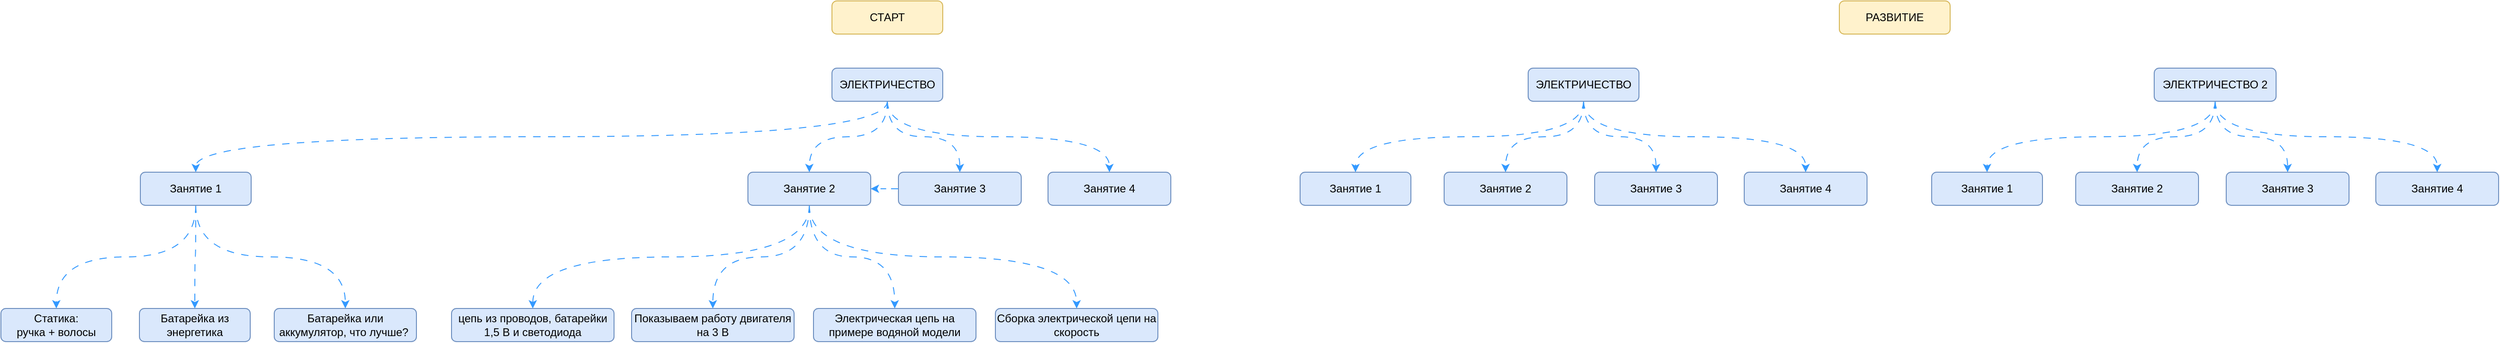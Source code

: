 <mxfile version="22.1.11" type="github">
  <diagram name="Electricity" id="IWsAiTm0D_rk45sIsOZR">
    <mxGraphModel dx="3287" dy="-269" grid="0" gridSize="10" guides="1" tooltips="1" connect="1" arrows="1" fold="1" page="0" pageScale="1" pageWidth="827" pageHeight="1169" math="0" shadow="0">
      <root>
        <mxCell id="0" />
        <mxCell id="1" parent="0" />
        <mxCell id="cbDr0bFarPZ5LBcyghME-1" value="СТАРТ" style="rounded=1;whiteSpace=wrap;html=1;fillColor=#fff2cc;strokeColor=#d6b656;" vertex="1" parent="1">
          <mxGeometry x="-525" y="1547" width="120" height="36" as="geometry" />
        </mxCell>
        <mxCell id="cbDr0bFarPZ5LBcyghME-7" style="edgeStyle=orthogonalEdgeStyle;rounded=0;orthogonalLoop=1;jettySize=auto;html=1;entryX=0.5;entryY=0;entryDx=0;entryDy=0;curved=1;dashed=1;dashPattern=8 8;strokeColor=#3399FF;exitX=0.5;exitY=1;exitDx=0;exitDy=0;" edge="1" parent="1" source="cbDr0bFarPZ5LBcyghME-2" target="cbDr0bFarPZ5LBcyghME-3">
          <mxGeometry relative="1" as="geometry" />
        </mxCell>
        <mxCell id="cbDr0bFarPZ5LBcyghME-8" style="edgeStyle=orthogonalEdgeStyle;shape=connector;curved=1;rounded=0;orthogonalLoop=1;jettySize=auto;html=1;entryX=0.5;entryY=0;entryDx=0;entryDy=0;dashed=1;dashPattern=8 8;labelBackgroundColor=default;strokeColor=#3399FF;align=center;verticalAlign=middle;fontFamily=Helvetica;fontSize=11;fontColor=default;endArrow=classic;" edge="1" parent="1" source="cbDr0bFarPZ5LBcyghME-2" target="cbDr0bFarPZ5LBcyghME-4">
          <mxGeometry relative="1" as="geometry" />
        </mxCell>
        <mxCell id="cbDr0bFarPZ5LBcyghME-9" style="edgeStyle=orthogonalEdgeStyle;shape=connector;curved=1;rounded=0;orthogonalLoop=1;jettySize=auto;html=1;entryX=0.5;entryY=0;entryDx=0;entryDy=0;dashed=1;dashPattern=8 8;labelBackgroundColor=default;strokeColor=#3399FF;align=center;verticalAlign=middle;fontFamily=Helvetica;fontSize=11;fontColor=default;endArrow=classic;" edge="1" parent="1" source="cbDr0bFarPZ5LBcyghME-2" target="cbDr0bFarPZ5LBcyghME-5">
          <mxGeometry relative="1" as="geometry" />
        </mxCell>
        <mxCell id="cbDr0bFarPZ5LBcyghME-10" style="edgeStyle=orthogonalEdgeStyle;shape=connector;curved=1;rounded=0;orthogonalLoop=1;jettySize=auto;html=1;entryX=0.5;entryY=0;entryDx=0;entryDy=0;dashed=1;dashPattern=8 8;labelBackgroundColor=default;strokeColor=#3399FF;align=center;verticalAlign=middle;fontFamily=Helvetica;fontSize=11;fontColor=default;endArrow=classic;exitX=0.5;exitY=1;exitDx=0;exitDy=0;" edge="1" parent="1" source="cbDr0bFarPZ5LBcyghME-2" target="cbDr0bFarPZ5LBcyghME-6">
          <mxGeometry relative="1" as="geometry" />
        </mxCell>
        <mxCell id="cbDr0bFarPZ5LBcyghME-2" value="ЭЛЕКТРИЧЕСТВО" style="rounded=1;whiteSpace=wrap;html=1;fillColor=#dae8fc;strokeColor=#6c8ebf;" vertex="1" parent="1">
          <mxGeometry x="-525" y="1620" width="120" height="36" as="geometry" />
        </mxCell>
        <mxCell id="cbDr0bFarPZ5LBcyghME-40" style="edgeStyle=orthogonalEdgeStyle;shape=connector;curved=1;rounded=0;orthogonalLoop=1;jettySize=auto;html=1;entryX=0.5;entryY=0;entryDx=0;entryDy=0;dashed=1;dashPattern=8 8;labelBackgroundColor=default;strokeColor=#3399FF;align=center;verticalAlign=middle;fontFamily=Helvetica;fontSize=11;fontColor=default;endArrow=classic;exitX=0.5;exitY=1;exitDx=0;exitDy=0;" edge="1" parent="1" source="cbDr0bFarPZ5LBcyghME-3" target="cbDr0bFarPZ5LBcyghME-39">
          <mxGeometry relative="1" as="geometry" />
        </mxCell>
        <mxCell id="cbDr0bFarPZ5LBcyghME-42" style="edgeStyle=orthogonalEdgeStyle;shape=connector;curved=1;rounded=0;orthogonalLoop=1;jettySize=auto;html=1;entryX=0.5;entryY=0;entryDx=0;entryDy=0;dashed=1;dashPattern=8 8;labelBackgroundColor=default;strokeColor=#3399FF;align=center;verticalAlign=middle;fontFamily=Helvetica;fontSize=11;fontColor=default;endArrow=classic;" edge="1" parent="1" source="cbDr0bFarPZ5LBcyghME-3" target="cbDr0bFarPZ5LBcyghME-41">
          <mxGeometry relative="1" as="geometry" />
        </mxCell>
        <mxCell id="cbDr0bFarPZ5LBcyghME-44" style="edgeStyle=orthogonalEdgeStyle;shape=connector;curved=1;rounded=0;orthogonalLoop=1;jettySize=auto;html=1;entryX=0.5;entryY=0;entryDx=0;entryDy=0;dashed=1;dashPattern=8 8;labelBackgroundColor=default;strokeColor=#3399FF;align=center;verticalAlign=middle;fontFamily=Helvetica;fontSize=11;fontColor=default;endArrow=classic;exitX=0.5;exitY=1;exitDx=0;exitDy=0;" edge="1" parent="1" source="cbDr0bFarPZ5LBcyghME-3" target="cbDr0bFarPZ5LBcyghME-43">
          <mxGeometry relative="1" as="geometry" />
        </mxCell>
        <mxCell id="cbDr0bFarPZ5LBcyghME-3" value="Занятие 1" style="rounded=1;whiteSpace=wrap;html=1;fillColor=#dae8fc;strokeColor=#6c8ebf;" vertex="1" parent="1">
          <mxGeometry x="-1274" y="1733" width="120" height="36" as="geometry" />
        </mxCell>
        <mxCell id="cbDr0bFarPZ5LBcyghME-46" style="edgeStyle=orthogonalEdgeStyle;shape=connector;curved=1;rounded=0;orthogonalLoop=1;jettySize=auto;html=1;entryX=0.5;entryY=0;entryDx=0;entryDy=0;dashed=1;dashPattern=8 8;labelBackgroundColor=default;strokeColor=#3399FF;align=center;verticalAlign=middle;fontFamily=Helvetica;fontSize=11;fontColor=default;endArrow=classic;exitX=0.5;exitY=1;exitDx=0;exitDy=0;" edge="1" parent="1" source="cbDr0bFarPZ5LBcyghME-4" target="cbDr0bFarPZ5LBcyghME-45">
          <mxGeometry relative="1" as="geometry" />
        </mxCell>
        <mxCell id="cbDr0bFarPZ5LBcyghME-50" style="edgeStyle=orthogonalEdgeStyle;shape=connector;curved=1;rounded=0;orthogonalLoop=1;jettySize=auto;html=1;entryX=0.5;entryY=0;entryDx=0;entryDy=0;dashed=1;dashPattern=8 8;labelBackgroundColor=default;strokeColor=#3399FF;align=center;verticalAlign=middle;fontFamily=Helvetica;fontSize=11;fontColor=default;endArrow=classic;" edge="1" parent="1" source="cbDr0bFarPZ5LBcyghME-4" target="cbDr0bFarPZ5LBcyghME-47">
          <mxGeometry relative="1" as="geometry" />
        </mxCell>
        <mxCell id="cbDr0bFarPZ5LBcyghME-51" style="edgeStyle=orthogonalEdgeStyle;shape=connector;curved=1;rounded=0;orthogonalLoop=1;jettySize=auto;html=1;entryX=0.5;entryY=0;entryDx=0;entryDy=0;dashed=1;dashPattern=8 8;labelBackgroundColor=default;strokeColor=#3399FF;align=center;verticalAlign=middle;fontFamily=Helvetica;fontSize=11;fontColor=default;endArrow=classic;" edge="1" parent="1" source="cbDr0bFarPZ5LBcyghME-4" target="cbDr0bFarPZ5LBcyghME-48">
          <mxGeometry relative="1" as="geometry" />
        </mxCell>
        <mxCell id="cbDr0bFarPZ5LBcyghME-52" style="edgeStyle=orthogonalEdgeStyle;shape=connector;curved=1;rounded=0;orthogonalLoop=1;jettySize=auto;html=1;entryX=0.5;entryY=0;entryDx=0;entryDy=0;dashed=1;dashPattern=8 8;labelBackgroundColor=default;strokeColor=#3399FF;align=center;verticalAlign=middle;fontFamily=Helvetica;fontSize=11;fontColor=default;endArrow=classic;exitX=0.5;exitY=1;exitDx=0;exitDy=0;" edge="1" parent="1" source="cbDr0bFarPZ5LBcyghME-4" target="cbDr0bFarPZ5LBcyghME-49">
          <mxGeometry relative="1" as="geometry" />
        </mxCell>
        <mxCell id="cbDr0bFarPZ5LBcyghME-4" value="Занятие 2" style="rounded=1;whiteSpace=wrap;html=1;fillColor=#dae8fc;strokeColor=#6c8ebf;" vertex="1" parent="1">
          <mxGeometry x="-616" y="1733" width="133" height="36" as="geometry" />
        </mxCell>
        <mxCell id="cbDr0bFarPZ5LBcyghME-53" value="" style="edgeStyle=orthogonalEdgeStyle;shape=connector;curved=1;rounded=0;orthogonalLoop=1;jettySize=auto;html=1;dashed=1;dashPattern=8 8;labelBackgroundColor=default;strokeColor=#3399FF;align=center;verticalAlign=middle;fontFamily=Helvetica;fontSize=11;fontColor=default;endArrow=classic;" edge="1" parent="1" source="cbDr0bFarPZ5LBcyghME-5" target="cbDr0bFarPZ5LBcyghME-4">
          <mxGeometry relative="1" as="geometry" />
        </mxCell>
        <mxCell id="cbDr0bFarPZ5LBcyghME-5" value="Занятие 3" style="rounded=1;whiteSpace=wrap;html=1;fillColor=#dae8fc;strokeColor=#6c8ebf;" vertex="1" parent="1">
          <mxGeometry x="-453" y="1733" width="133" height="36" as="geometry" />
        </mxCell>
        <mxCell id="cbDr0bFarPZ5LBcyghME-6" value="Занятие 4" style="rounded=1;whiteSpace=wrap;html=1;fillColor=#dae8fc;strokeColor=#6c8ebf;" vertex="1" parent="1">
          <mxGeometry x="-291" y="1733" width="133" height="36" as="geometry" />
        </mxCell>
        <mxCell id="cbDr0bFarPZ5LBcyghME-11" value="РАЗВИТИЕ" style="rounded=1;whiteSpace=wrap;html=1;fillColor=#fff2cc;strokeColor=#d6b656;" vertex="1" parent="1">
          <mxGeometry x="566" y="1547" width="120" height="36" as="geometry" />
        </mxCell>
        <mxCell id="cbDr0bFarPZ5LBcyghME-12" style="edgeStyle=orthogonalEdgeStyle;rounded=0;orthogonalLoop=1;jettySize=auto;html=1;entryX=0.5;entryY=0;entryDx=0;entryDy=0;curved=1;dashed=1;dashPattern=8 8;strokeColor=#3399FF;exitX=0.5;exitY=1;exitDx=0;exitDy=0;" edge="1" parent="1" source="cbDr0bFarPZ5LBcyghME-16" target="cbDr0bFarPZ5LBcyghME-17">
          <mxGeometry relative="1" as="geometry" />
        </mxCell>
        <mxCell id="cbDr0bFarPZ5LBcyghME-13" style="edgeStyle=orthogonalEdgeStyle;shape=connector;curved=1;rounded=0;orthogonalLoop=1;jettySize=auto;html=1;entryX=0.5;entryY=0;entryDx=0;entryDy=0;dashed=1;dashPattern=8 8;labelBackgroundColor=default;strokeColor=#3399FF;align=center;verticalAlign=middle;fontFamily=Helvetica;fontSize=11;fontColor=default;endArrow=classic;" edge="1" parent="1" source="cbDr0bFarPZ5LBcyghME-16" target="cbDr0bFarPZ5LBcyghME-18">
          <mxGeometry relative="1" as="geometry" />
        </mxCell>
        <mxCell id="cbDr0bFarPZ5LBcyghME-14" style="edgeStyle=orthogonalEdgeStyle;shape=connector;curved=1;rounded=0;orthogonalLoop=1;jettySize=auto;html=1;entryX=0.5;entryY=0;entryDx=0;entryDy=0;dashed=1;dashPattern=8 8;labelBackgroundColor=default;strokeColor=#3399FF;align=center;verticalAlign=middle;fontFamily=Helvetica;fontSize=11;fontColor=default;endArrow=classic;" edge="1" parent="1" source="cbDr0bFarPZ5LBcyghME-16" target="cbDr0bFarPZ5LBcyghME-19">
          <mxGeometry relative="1" as="geometry" />
        </mxCell>
        <mxCell id="cbDr0bFarPZ5LBcyghME-15" style="edgeStyle=orthogonalEdgeStyle;shape=connector;curved=1;rounded=0;orthogonalLoop=1;jettySize=auto;html=1;entryX=0.5;entryY=0;entryDx=0;entryDy=0;dashed=1;dashPattern=8 8;labelBackgroundColor=default;strokeColor=#3399FF;align=center;verticalAlign=middle;fontFamily=Helvetica;fontSize=11;fontColor=default;endArrow=classic;exitX=0.5;exitY=1;exitDx=0;exitDy=0;" edge="1" parent="1" source="cbDr0bFarPZ5LBcyghME-16" target="cbDr0bFarPZ5LBcyghME-20">
          <mxGeometry relative="1" as="geometry" />
        </mxCell>
        <mxCell id="cbDr0bFarPZ5LBcyghME-16" value="ЭЛЕКТРИЧЕСТВО" style="rounded=1;whiteSpace=wrap;html=1;fillColor=#dae8fc;strokeColor=#6c8ebf;" vertex="1" parent="1">
          <mxGeometry x="229" y="1620" width="120" height="36" as="geometry" />
        </mxCell>
        <mxCell id="cbDr0bFarPZ5LBcyghME-17" value="Занятие 1" style="rounded=1;whiteSpace=wrap;html=1;fillColor=#dae8fc;strokeColor=#6c8ebf;" vertex="1" parent="1">
          <mxGeometry x="-18" y="1733" width="120" height="36" as="geometry" />
        </mxCell>
        <mxCell id="cbDr0bFarPZ5LBcyghME-18" value="Занятие 2" style="rounded=1;whiteSpace=wrap;html=1;fillColor=#dae8fc;strokeColor=#6c8ebf;" vertex="1" parent="1">
          <mxGeometry x="138" y="1733" width="133" height="36" as="geometry" />
        </mxCell>
        <mxCell id="cbDr0bFarPZ5LBcyghME-19" value="Занятие 3" style="rounded=1;whiteSpace=wrap;html=1;fillColor=#dae8fc;strokeColor=#6c8ebf;" vertex="1" parent="1">
          <mxGeometry x="301" y="1733" width="133" height="36" as="geometry" />
        </mxCell>
        <mxCell id="cbDr0bFarPZ5LBcyghME-20" value="Занятие 4" style="rounded=1;whiteSpace=wrap;html=1;fillColor=#dae8fc;strokeColor=#6c8ebf;" vertex="1" parent="1">
          <mxGeometry x="463" y="1733" width="133" height="36" as="geometry" />
        </mxCell>
        <mxCell id="cbDr0bFarPZ5LBcyghME-30" style="edgeStyle=orthogonalEdgeStyle;rounded=0;orthogonalLoop=1;jettySize=auto;html=1;entryX=0.5;entryY=0;entryDx=0;entryDy=0;curved=1;dashed=1;dashPattern=8 8;strokeColor=#3399FF;exitX=0.5;exitY=1;exitDx=0;exitDy=0;" edge="1" parent="1" source="cbDr0bFarPZ5LBcyghME-34" target="cbDr0bFarPZ5LBcyghME-35">
          <mxGeometry relative="1" as="geometry" />
        </mxCell>
        <mxCell id="cbDr0bFarPZ5LBcyghME-31" style="edgeStyle=orthogonalEdgeStyle;shape=connector;curved=1;rounded=0;orthogonalLoop=1;jettySize=auto;html=1;entryX=0.5;entryY=0;entryDx=0;entryDy=0;dashed=1;dashPattern=8 8;labelBackgroundColor=default;strokeColor=#3399FF;align=center;verticalAlign=middle;fontFamily=Helvetica;fontSize=11;fontColor=default;endArrow=classic;" edge="1" parent="1" source="cbDr0bFarPZ5LBcyghME-34" target="cbDr0bFarPZ5LBcyghME-36">
          <mxGeometry relative="1" as="geometry" />
        </mxCell>
        <mxCell id="cbDr0bFarPZ5LBcyghME-32" style="edgeStyle=orthogonalEdgeStyle;shape=connector;curved=1;rounded=0;orthogonalLoop=1;jettySize=auto;html=1;entryX=0.5;entryY=0;entryDx=0;entryDy=0;dashed=1;dashPattern=8 8;labelBackgroundColor=default;strokeColor=#3399FF;align=center;verticalAlign=middle;fontFamily=Helvetica;fontSize=11;fontColor=default;endArrow=classic;" edge="1" parent="1" source="cbDr0bFarPZ5LBcyghME-34" target="cbDr0bFarPZ5LBcyghME-37">
          <mxGeometry relative="1" as="geometry" />
        </mxCell>
        <mxCell id="cbDr0bFarPZ5LBcyghME-33" style="edgeStyle=orthogonalEdgeStyle;shape=connector;curved=1;rounded=0;orthogonalLoop=1;jettySize=auto;html=1;entryX=0.5;entryY=0;entryDx=0;entryDy=0;dashed=1;dashPattern=8 8;labelBackgroundColor=default;strokeColor=#3399FF;align=center;verticalAlign=middle;fontFamily=Helvetica;fontSize=11;fontColor=default;endArrow=classic;exitX=0.5;exitY=1;exitDx=0;exitDy=0;" edge="1" parent="1" source="cbDr0bFarPZ5LBcyghME-34" target="cbDr0bFarPZ5LBcyghME-38">
          <mxGeometry relative="1" as="geometry" />
        </mxCell>
        <mxCell id="cbDr0bFarPZ5LBcyghME-34" value="ЭЛЕКТРИЧЕСТВО 2" style="rounded=1;whiteSpace=wrap;html=1;fillColor=#dae8fc;strokeColor=#6c8ebf;" vertex="1" parent="1">
          <mxGeometry x="907" y="1620" width="132" height="36" as="geometry" />
        </mxCell>
        <mxCell id="cbDr0bFarPZ5LBcyghME-35" value="Занятие 1" style="rounded=1;whiteSpace=wrap;html=1;fillColor=#dae8fc;strokeColor=#6c8ebf;" vertex="1" parent="1">
          <mxGeometry x="666" y="1733" width="120" height="36" as="geometry" />
        </mxCell>
        <mxCell id="cbDr0bFarPZ5LBcyghME-36" value="Занятие 2" style="rounded=1;whiteSpace=wrap;html=1;fillColor=#dae8fc;strokeColor=#6c8ebf;" vertex="1" parent="1">
          <mxGeometry x="822" y="1733" width="133" height="36" as="geometry" />
        </mxCell>
        <mxCell id="cbDr0bFarPZ5LBcyghME-37" value="Занятие 3" style="rounded=1;whiteSpace=wrap;html=1;fillColor=#dae8fc;strokeColor=#6c8ebf;" vertex="1" parent="1">
          <mxGeometry x="985" y="1733" width="133" height="36" as="geometry" />
        </mxCell>
        <mxCell id="cbDr0bFarPZ5LBcyghME-38" value="Занятие 4" style="rounded=1;whiteSpace=wrap;html=1;fillColor=#dae8fc;strokeColor=#6c8ebf;" vertex="1" parent="1">
          <mxGeometry x="1147" y="1733" width="133" height="36" as="geometry" />
        </mxCell>
        <mxCell id="cbDr0bFarPZ5LBcyghME-39" value="Статика:&lt;br&gt;ручка + волосы" style="rounded=1;whiteSpace=wrap;html=1;fillColor=#dae8fc;strokeColor=#6c8ebf;" vertex="1" parent="1">
          <mxGeometry x="-1425" y="1881" width="120" height="36" as="geometry" />
        </mxCell>
        <mxCell id="cbDr0bFarPZ5LBcyghME-41" value="Батарейка из энергетика" style="rounded=1;whiteSpace=wrap;html=1;fillColor=#dae8fc;strokeColor=#6c8ebf;" vertex="1" parent="1">
          <mxGeometry x="-1275" y="1881" width="120" height="36" as="geometry" />
        </mxCell>
        <mxCell id="cbDr0bFarPZ5LBcyghME-43" value="Батарейка или аккумулятор, что лучше?&amp;nbsp;" style="rounded=1;whiteSpace=wrap;html=1;fillColor=#dae8fc;strokeColor=#6c8ebf;" vertex="1" parent="1">
          <mxGeometry x="-1129" y="1881" width="154" height="36" as="geometry" />
        </mxCell>
        <mxCell id="cbDr0bFarPZ5LBcyghME-45" value="цепь из проводов, батарейки 1,5 В и светодиода" style="rounded=1;whiteSpace=wrap;html=1;fillColor=#dae8fc;strokeColor=#6c8ebf;" vertex="1" parent="1">
          <mxGeometry x="-937" y="1881" width="176" height="36" as="geometry" />
        </mxCell>
        <mxCell id="cbDr0bFarPZ5LBcyghME-47" value="Показываем работу двигателя на 3 В" style="rounded=1;whiteSpace=wrap;html=1;fillColor=#dae8fc;strokeColor=#6c8ebf;" vertex="1" parent="1">
          <mxGeometry x="-742" y="1881" width="176" height="36" as="geometry" />
        </mxCell>
        <mxCell id="cbDr0bFarPZ5LBcyghME-48" value="Электрическая цепь на примере водяной модели" style="rounded=1;whiteSpace=wrap;html=1;fillColor=#dae8fc;strokeColor=#6c8ebf;" vertex="1" parent="1">
          <mxGeometry x="-545" y="1881" width="176" height="36" as="geometry" />
        </mxCell>
        <mxCell id="cbDr0bFarPZ5LBcyghME-49" value="Сборка электрической цепи на скорость" style="rounded=1;whiteSpace=wrap;html=1;fillColor=#dae8fc;strokeColor=#6c8ebf;" vertex="1" parent="1">
          <mxGeometry x="-348" y="1881" width="176" height="36" as="geometry" />
        </mxCell>
      </root>
    </mxGraphModel>
  </diagram>
</mxfile>
